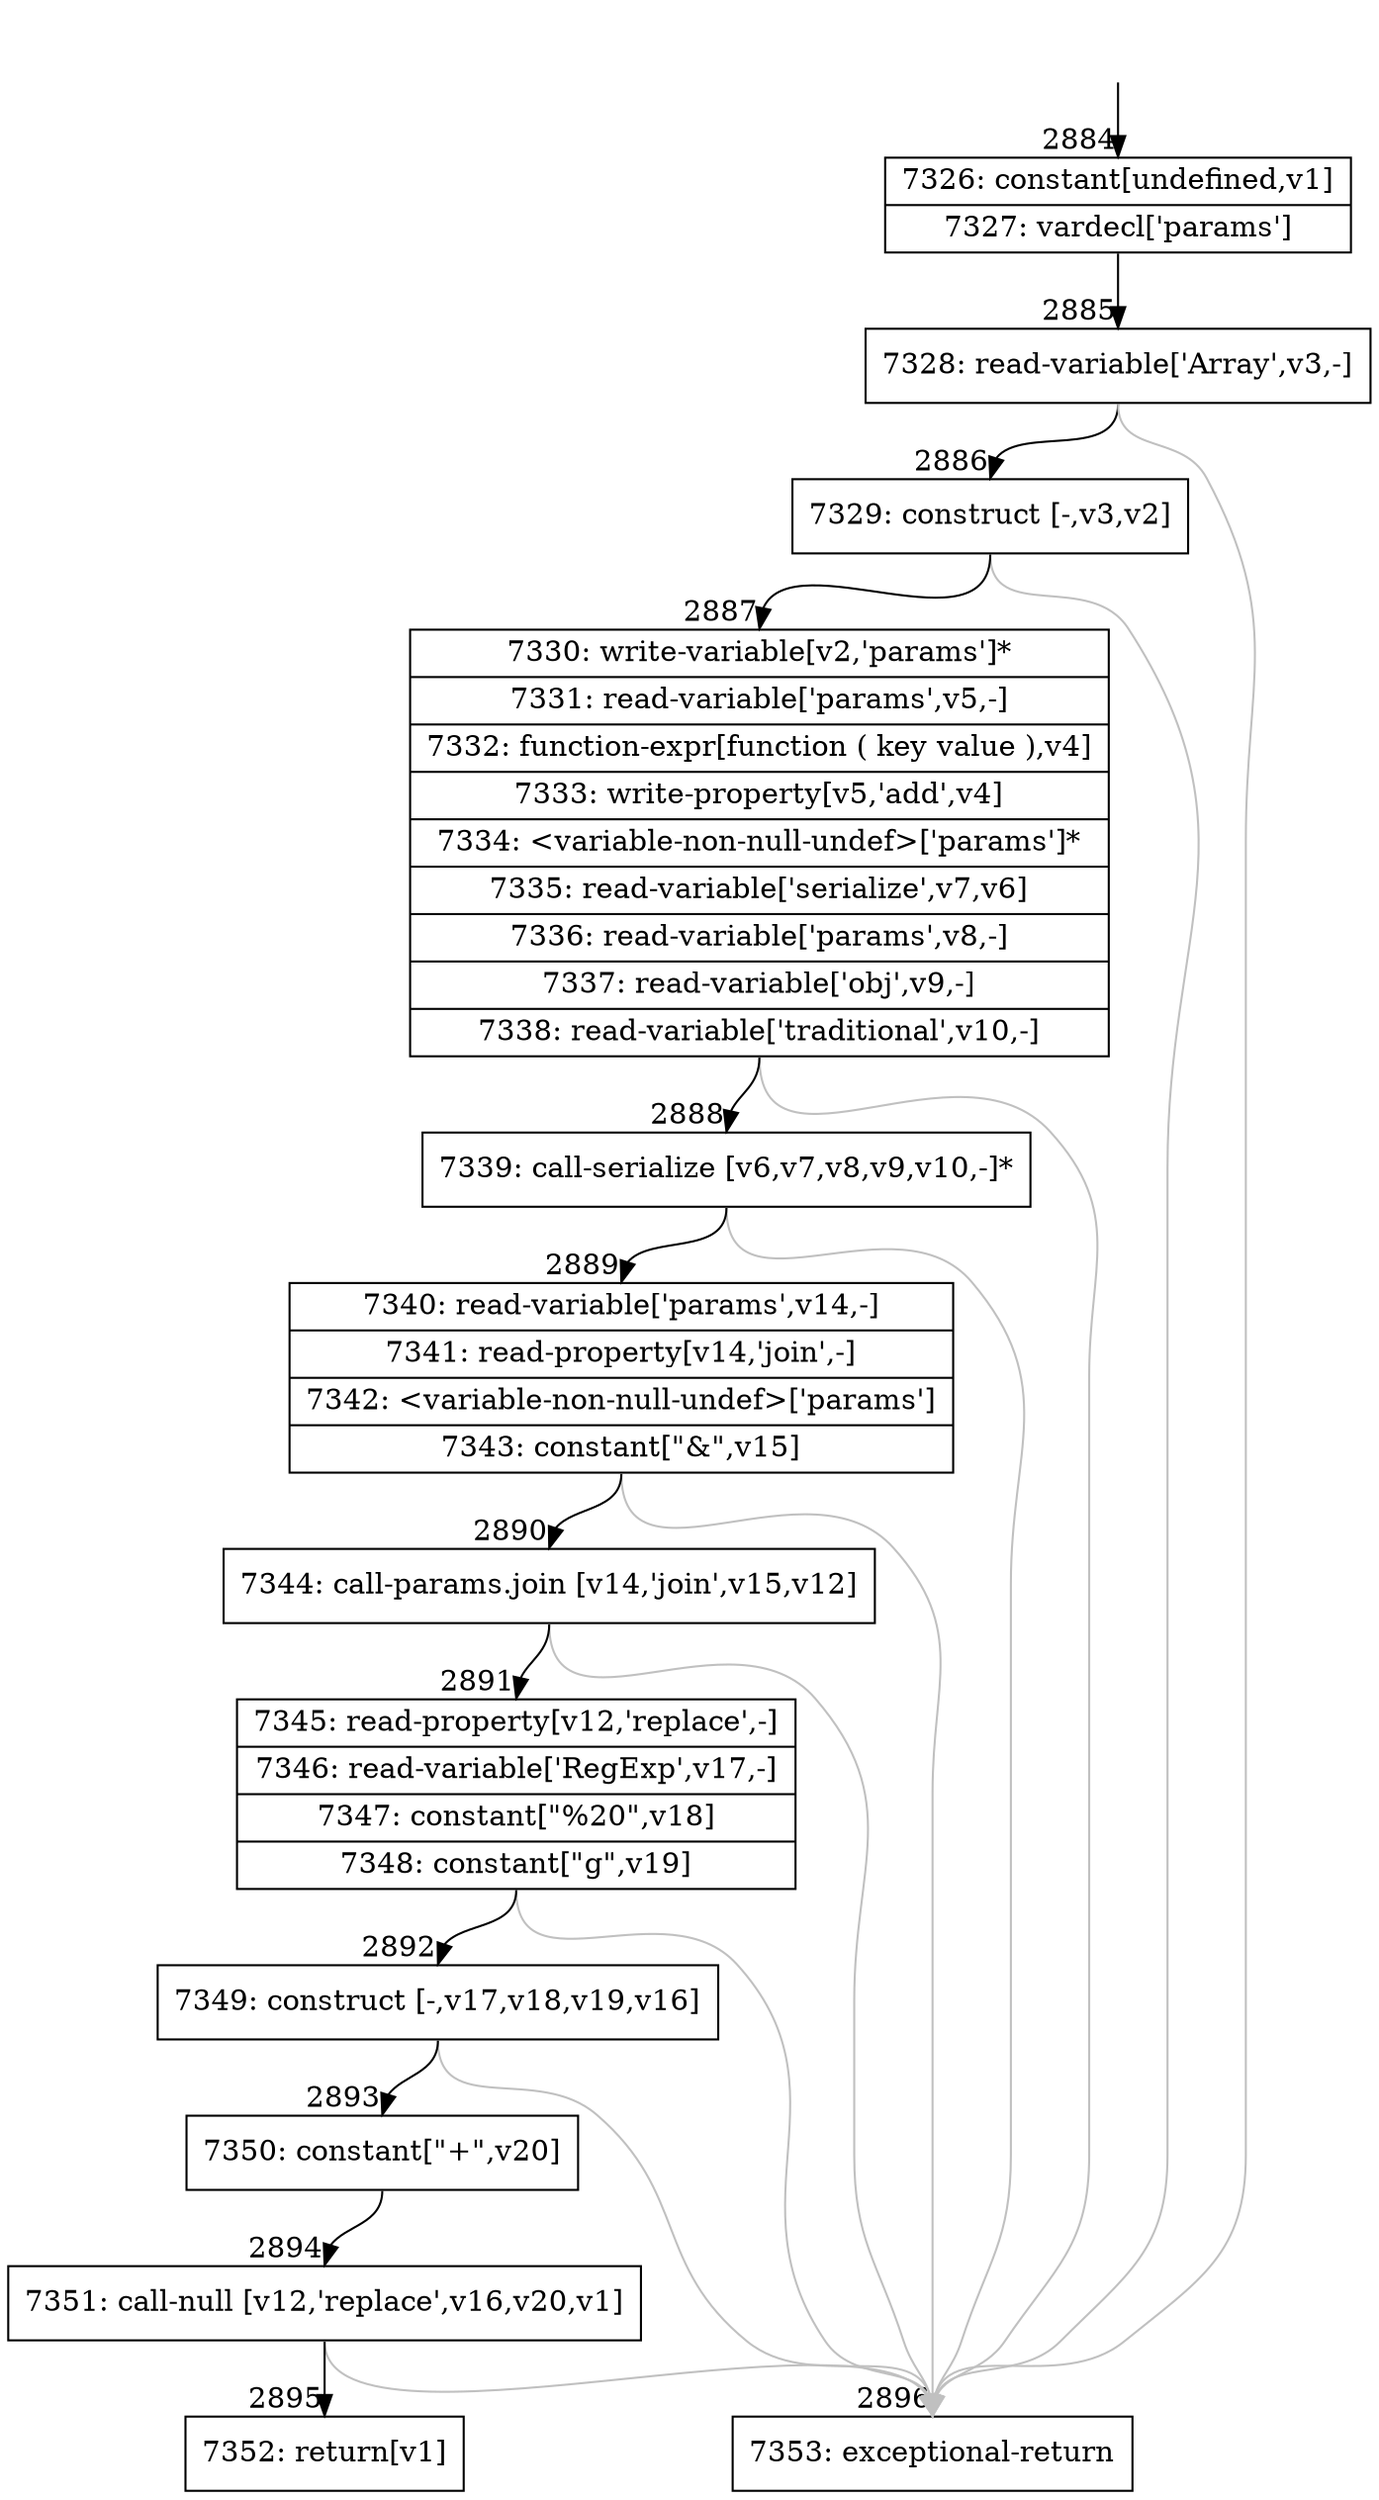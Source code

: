 digraph {
rankdir="TD"
BB_entry242[shape=none,label=""];
BB_entry242 -> BB2884 [tailport=s, headport=n, headlabel="    2884"]
BB2884 [shape=record label="{7326: constant[undefined,v1]|7327: vardecl['params']}" ] 
BB2884 -> BB2885 [tailport=s, headport=n, headlabel="      2885"]
BB2885 [shape=record label="{7328: read-variable['Array',v3,-]}" ] 
BB2885 -> BB2886 [tailport=s, headport=n, headlabel="      2886"]
BB2885 -> BB2896 [tailport=s, headport=n, color=gray, headlabel="      2896"]
BB2886 [shape=record label="{7329: construct [-,v3,v2]}" ] 
BB2886 -> BB2887 [tailport=s, headport=n, headlabel="      2887"]
BB2886 -> BB2896 [tailport=s, headport=n, color=gray]
BB2887 [shape=record label="{7330: write-variable[v2,'params']*|7331: read-variable['params',v5,-]|7332: function-expr[function ( key value ),v4]|7333: write-property[v5,'add',v4]|7334: \<variable-non-null-undef\>['params']*|7335: read-variable['serialize',v7,v6]|7336: read-variable['params',v8,-]|7337: read-variable['obj',v9,-]|7338: read-variable['traditional',v10,-]}" ] 
BB2887 -> BB2888 [tailport=s, headport=n, headlabel="      2888"]
BB2887 -> BB2896 [tailport=s, headport=n, color=gray]
BB2888 [shape=record label="{7339: call-serialize [v6,v7,v8,v9,v10,-]*}" ] 
BB2888 -> BB2889 [tailport=s, headport=n, headlabel="      2889"]
BB2888 -> BB2896 [tailport=s, headport=n, color=gray]
BB2889 [shape=record label="{7340: read-variable['params',v14,-]|7341: read-property[v14,'join',-]|7342: \<variable-non-null-undef\>['params']|7343: constant[\"&\",v15]}" ] 
BB2889 -> BB2890 [tailport=s, headport=n, headlabel="      2890"]
BB2889 -> BB2896 [tailport=s, headport=n, color=gray]
BB2890 [shape=record label="{7344: call-params.join [v14,'join',v15,v12]}" ] 
BB2890 -> BB2891 [tailport=s, headport=n, headlabel="      2891"]
BB2890 -> BB2896 [tailport=s, headport=n, color=gray]
BB2891 [shape=record label="{7345: read-property[v12,'replace',-]|7346: read-variable['RegExp',v17,-]|7347: constant[\"%20\",v18]|7348: constant[\"g\",v19]}" ] 
BB2891 -> BB2892 [tailport=s, headport=n, headlabel="      2892"]
BB2891 -> BB2896 [tailport=s, headport=n, color=gray]
BB2892 [shape=record label="{7349: construct [-,v17,v18,v19,v16]}" ] 
BB2892 -> BB2893 [tailport=s, headport=n, headlabel="      2893"]
BB2892 -> BB2896 [tailport=s, headport=n, color=gray]
BB2893 [shape=record label="{7350: constant[\"+\",v20]}" ] 
BB2893 -> BB2894 [tailport=s, headport=n, headlabel="      2894"]
BB2894 [shape=record label="{7351: call-null [v12,'replace',v16,v20,v1]}" ] 
BB2894 -> BB2895 [tailport=s, headport=n, headlabel="      2895"]
BB2894 -> BB2896 [tailport=s, headport=n, color=gray]
BB2895 [shape=record label="{7352: return[v1]}" ] 
BB2896 [shape=record label="{7353: exceptional-return}" ] 
//#$~ 1513
}
